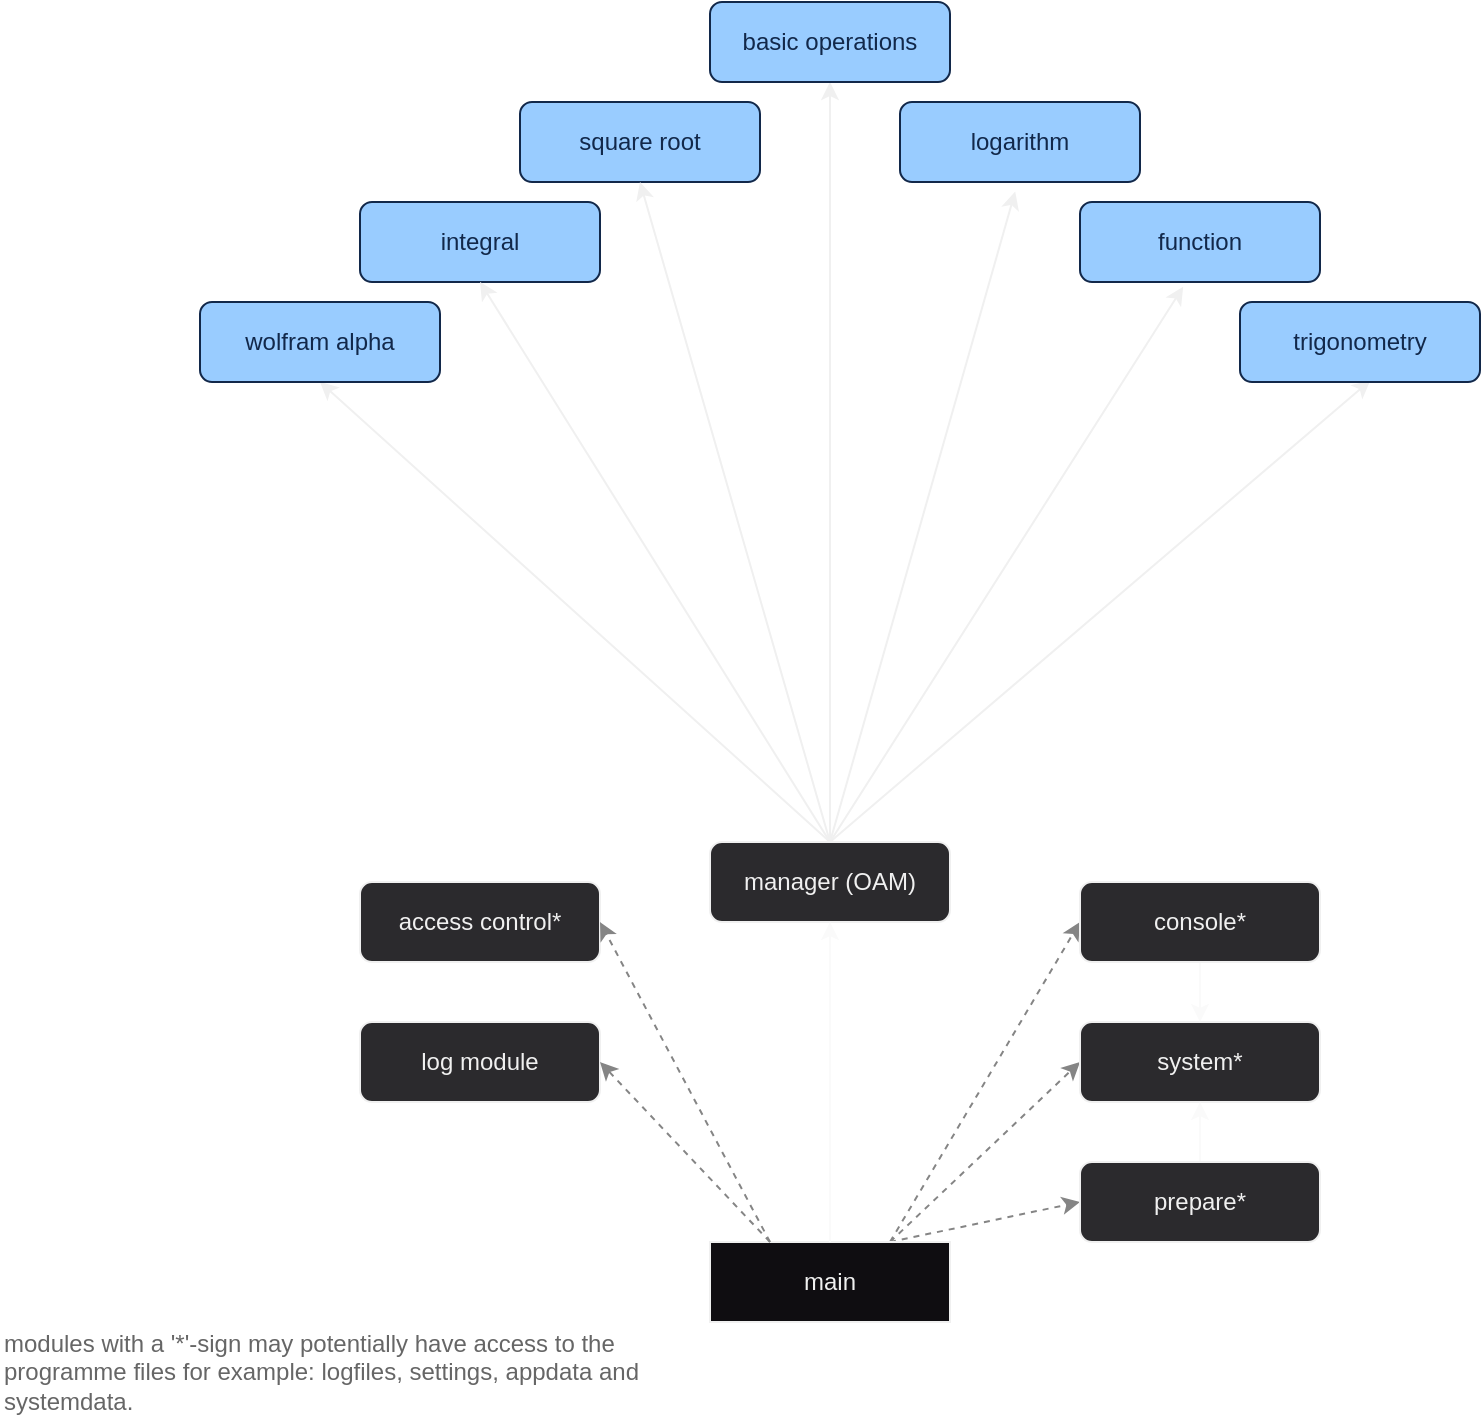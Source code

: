 <mxfile>
    <diagram id="OTYL8dRc6-XKlbLyA32h" name="Page-1">
        <mxGraphModel dx="841" dy="774" grid="1" gridSize="10" guides="1" tooltips="1" connect="1" arrows="1" fold="1" page="1" pageScale="1" pageWidth="850" pageHeight="1100" math="0" shadow="0">
            <root>
                <mxCell id="0"/>
                <mxCell id="1" parent="0"/>
                <mxCell id="10" style="edgeStyle=none;html=1;exitX=0.75;exitY=0;exitDx=0;exitDy=0;entryX=0;entryY=0.5;entryDx=0;entryDy=0;dashed=1;strokeColor=#858585;" edge="1" parent="1" source="2" target="9">
                    <mxGeometry relative="1" as="geometry"/>
                </mxCell>
                <mxCell id="11" style="edgeStyle=none;html=1;entryX=0;entryY=0.5;entryDx=0;entryDy=0;exitX=0.75;exitY=0;exitDx=0;exitDy=0;dashed=1;strokeColor=#858585;" edge="1" parent="1" source="2" target="7">
                    <mxGeometry relative="1" as="geometry"/>
                </mxCell>
                <mxCell id="12" style="edgeStyle=none;html=1;entryX=0;entryY=0.5;entryDx=0;entryDy=0;exitX=0.75;exitY=0;exitDx=0;exitDy=0;dashed=1;strokeColor=#858585;" edge="1" parent="1" source="2" target="8">
                    <mxGeometry relative="1" as="geometry"/>
                </mxCell>
                <mxCell id="2" value="main" style="rounded=0;whiteSpace=wrap;html=1;fillColor=#0f0d11;fontColor=#F0F0F0;strokeColor=#F0F0F0;" vertex="1" parent="1">
                    <mxGeometry x="365" y="1000" width="120" height="40" as="geometry"/>
                </mxCell>
                <mxCell id="24" style="edgeStyle=none;html=1;entryX=0.543;entryY=0.98;entryDx=0;entryDy=0;entryPerimeter=0;strokeColor=#F0F0F0;fontColor=#12284A;exitX=0.5;exitY=0;exitDx=0;exitDy=0;" edge="1" parent="1" source="6" target="16">
                    <mxGeometry relative="1" as="geometry"/>
                </mxCell>
                <mxCell id="25" style="edgeStyle=none;html=1;entryX=0.43;entryY=1.06;entryDx=0;entryDy=0;entryPerimeter=0;strokeColor=#F0F0F0;fontColor=#12284A;exitX=0.5;exitY=0;exitDx=0;exitDy=0;" edge="1" parent="1" source="6" target="20">
                    <mxGeometry relative="1" as="geometry"/>
                </mxCell>
                <mxCell id="26" style="edgeStyle=none;html=1;entryX=0.48;entryY=1.12;entryDx=0;entryDy=0;entryPerimeter=0;strokeColor=#F0F0F0;fontColor=#12284A;exitX=0.5;exitY=0;exitDx=0;exitDy=0;" edge="1" parent="1" source="6" target="21">
                    <mxGeometry relative="1" as="geometry"/>
                </mxCell>
                <mxCell id="27" style="edgeStyle=none;html=1;entryX=0.5;entryY=1;entryDx=0;entryDy=0;strokeColor=#F0F0F0;fontColor=#12284A;exitX=0.5;exitY=0;exitDx=0;exitDy=0;" edge="1" parent="1" source="6" target="17">
                    <mxGeometry relative="1" as="geometry"/>
                </mxCell>
                <mxCell id="28" style="edgeStyle=none;html=1;entryX=0.5;entryY=1;entryDx=0;entryDy=0;strokeColor=#F0F0F0;fontColor=#12284A;exitX=0.5;exitY=0;exitDx=0;exitDy=0;" edge="1" parent="1" source="6" target="18">
                    <mxGeometry relative="1" as="geometry"/>
                </mxCell>
                <mxCell id="6" value="manager (OAM)" style="rounded=1;whiteSpace=wrap;html=1;fillColor=#2b2a2d;fontColor=#F0F0F0;strokeColor=#F0F0F0;" vertex="1" parent="1">
                    <mxGeometry x="365" y="800" width="120" height="40" as="geometry"/>
                </mxCell>
                <mxCell id="7" value="system*" style="rounded=1;whiteSpace=wrap;html=1;fillStyle=auto;fillColor=#2b2a2d;fontColor=#F0F0F0;strokeColor=#F0F0F0;" vertex="1" parent="1">
                    <mxGeometry x="550" y="890" width="120" height="40" as="geometry"/>
                </mxCell>
                <mxCell id="34" style="edgeStyle=none;html=1;exitX=0.5;exitY=1;exitDx=0;exitDy=0;entryX=0.5;entryY=0;entryDx=0;entryDy=0;strokeColor=#fafafa;fontColor=#12284A;" edge="1" parent="1" source="8" target="7">
                    <mxGeometry relative="1" as="geometry"/>
                </mxCell>
                <mxCell id="8" value="console*" style="rounded=1;whiteSpace=wrap;html=1;fillStyle=auto;fillColor=#2b2a2d;fontColor=#F0F0F0;strokeColor=#F0F0F0;" vertex="1" parent="1">
                    <mxGeometry x="550" y="820" width="120" height="40" as="geometry"/>
                </mxCell>
                <mxCell id="35" style="edgeStyle=none;html=1;exitX=0.5;exitY=0;exitDx=0;exitDy=0;entryX=0.5;entryY=1;entryDx=0;entryDy=0;strokeColor=#fafafa;fontColor=#12284A;" edge="1" parent="1" source="9" target="7">
                    <mxGeometry relative="1" as="geometry"/>
                </mxCell>
                <mxCell id="9" value="prepare*" style="rounded=1;whiteSpace=wrap;html=1;fillStyle=auto;fillColor=#2b2a2d;fontColor=#F0F0F0;strokeColor=#F0F0F0;" vertex="1" parent="1">
                    <mxGeometry x="550" y="960" width="120" height="40" as="geometry"/>
                </mxCell>
                <mxCell id="13" value="" style="endArrow=classic;html=1;strokeColor=#fafafa;exitX=0.5;exitY=0;exitDx=0;exitDy=0;entryX=0.5;entryY=1;entryDx=0;entryDy=0;" edge="1" parent="1" source="2" target="6">
                    <mxGeometry width="50" height="50" relative="1" as="geometry">
                        <mxPoint x="430" y="950" as="sourcePoint"/>
                        <mxPoint x="480" y="900" as="targetPoint"/>
                    </mxGeometry>
                </mxCell>
                <mxCell id="14" value="access control*" style="rounded=1;whiteSpace=wrap;html=1;fillStyle=auto;fillColor=#2b2a2d;fontColor=#F0F0F0;strokeColor=#F0F0F0;" vertex="1" parent="1">
                    <mxGeometry x="190" y="820" width="120" height="40" as="geometry"/>
                </mxCell>
                <mxCell id="15" style="edgeStyle=none;html=1;dashed=1;strokeColor=#858585;exitX=0.25;exitY=0;exitDx=0;exitDy=0;entryX=1;entryY=0.5;entryDx=0;entryDy=0;" edge="1" parent="1" source="2" target="14">
                    <mxGeometry relative="1" as="geometry">
                        <mxPoint x="465.0" y="1010" as="sourcePoint"/>
                        <mxPoint x="320" y="870" as="targetPoint"/>
                    </mxGeometry>
                </mxCell>
                <mxCell id="16" value="trigonometry" style="rounded=1;whiteSpace=wrap;html=1;fillStyle=auto;fillColor=#99CCFF;strokeColor=#12284A;fontColor=#12284A;" vertex="1" parent="1">
                    <mxGeometry x="630" y="530" width="120" height="40" as="geometry"/>
                </mxCell>
                <mxCell id="17" value="wolfram alpha" style="rounded=1;whiteSpace=wrap;html=1;fillStyle=auto;fillColor=#99CCFF;strokeColor=#12284A;fontColor=#12284A;" vertex="1" parent="1">
                    <mxGeometry x="110" y="530" width="120" height="40" as="geometry"/>
                </mxCell>
                <mxCell id="18" value="basic operations" style="rounded=1;whiteSpace=wrap;html=1;fillStyle=auto;fillColor=#99CCFF;strokeColor=#12284A;fontColor=#12284A;" vertex="1" parent="1">
                    <mxGeometry x="365" y="380" width="120" height="40" as="geometry"/>
                </mxCell>
                <mxCell id="19" value="integral" style="rounded=1;whiteSpace=wrap;html=1;fillStyle=auto;fillColor=#99CCFF;strokeColor=#12284A;fontColor=#12284A;" vertex="1" parent="1">
                    <mxGeometry x="190" y="480" width="120" height="40" as="geometry"/>
                </mxCell>
                <mxCell id="20" value="function" style="rounded=1;whiteSpace=wrap;html=1;fillStyle=auto;fillColor=#99CCFF;strokeColor=#12284A;fontColor=#12284A;" vertex="1" parent="1">
                    <mxGeometry x="550" y="480" width="120" height="40" as="geometry"/>
                </mxCell>
                <mxCell id="21" value="logarithm" style="rounded=1;whiteSpace=wrap;html=1;fillStyle=auto;fillColor=#99CCFF;strokeColor=#12284A;fontColor=#12284A;" vertex="1" parent="1">
                    <mxGeometry x="460" y="430" width="120" height="40" as="geometry"/>
                </mxCell>
                <mxCell id="22" value="square root" style="rounded=1;whiteSpace=wrap;html=1;fillStyle=auto;fillColor=#99CCFF;strokeColor=#12284A;fontColor=#12284A;" vertex="1" parent="1">
                    <mxGeometry x="270" y="430" width="120" height="40" as="geometry"/>
                </mxCell>
                <mxCell id="31" style="edgeStyle=none;html=1;entryX=0.5;entryY=1;entryDx=0;entryDy=0;strokeColor=#F0F0F0;fontColor=#12284A;exitX=0.5;exitY=0;exitDx=0;exitDy=0;" edge="1" parent="1" source="6" target="22">
                    <mxGeometry relative="1" as="geometry">
                        <mxPoint x="435" y="810" as="sourcePoint"/>
                        <mxPoint x="435" y="450" as="targetPoint"/>
                    </mxGeometry>
                </mxCell>
                <mxCell id="32" style="edgeStyle=none;html=1;entryX=0.5;entryY=1;entryDx=0;entryDy=0;strokeColor=#F0F0F0;fontColor=#12284A;exitX=0.5;exitY=0;exitDx=0;exitDy=0;" edge="1" parent="1" source="6" target="19">
                    <mxGeometry relative="1" as="geometry">
                        <mxPoint x="445" y="820" as="sourcePoint"/>
                        <mxPoint x="445" y="460" as="targetPoint"/>
                    </mxGeometry>
                </mxCell>
                <mxCell id="36" value="log module" style="rounded=1;whiteSpace=wrap;html=1;fillStyle=auto;fillColor=#2b2a2d;fontColor=#F0F0F0;strokeColor=#F0F0F0;" vertex="1" parent="1">
                    <mxGeometry x="190" y="890" width="120" height="40" as="geometry"/>
                </mxCell>
                <mxCell id="37" style="edgeStyle=none;html=1;dashed=1;strokeColor=#858585;entryX=1;entryY=0.5;entryDx=0;entryDy=0;exitX=0.25;exitY=0;exitDx=0;exitDy=0;" edge="1" parent="1" source="2" target="36">
                    <mxGeometry relative="1" as="geometry">
                        <mxPoint x="421.0" y="1010" as="sourcePoint"/>
                        <mxPoint x="330" y="880" as="targetPoint"/>
                    </mxGeometry>
                </mxCell>
                <mxCell id="48" value="modules with a '*'-sign may potentially have access to the programme files for example: logfiles, settings, appdata and systemdata." style="text;html=1;strokeColor=none;fillColor=none;align=left;verticalAlign=middle;whiteSpace=wrap;rounded=0;fillStyle=auto;fontColor=#666666;" vertex="1" parent="1">
                    <mxGeometry x="10" y="1040" width="320" height="50" as="geometry"/>
                </mxCell>
            </root>
        </mxGraphModel>
    </diagram>
</mxfile>
